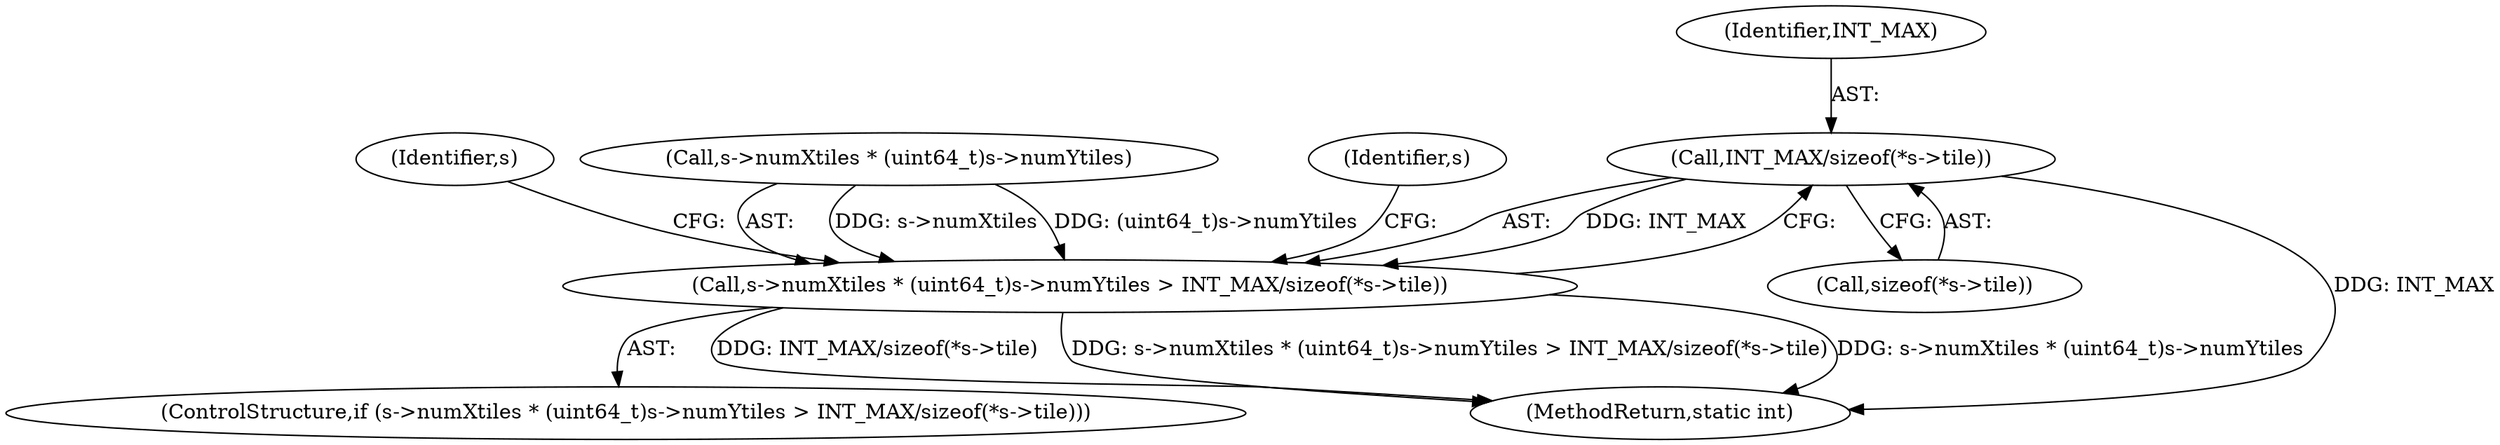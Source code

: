digraph "0_FFmpeg_8bb11c3ca77b52e05a9ed1496a65f8a76e6e2d8f@API" {
"1000506" [label="(Call,INT_MAX/sizeof(*s->tile))"];
"1000496" [label="(Call,s->numXtiles * (uint64_t)s->numYtiles > INT_MAX/sizeof(*s->tile))"];
"1000507" [label="(Identifier,INT_MAX)"];
"1000496" [label="(Call,s->numXtiles * (uint64_t)s->numYtiles > INT_MAX/sizeof(*s->tile))"];
"1000528" [label="(Identifier,s)"];
"1000497" [label="(Call,s->numXtiles * (uint64_t)s->numYtiles)"];
"1000508" [label="(Call,sizeof(*s->tile))"];
"1000516" [label="(Identifier,s)"];
"1000506" [label="(Call,INT_MAX/sizeof(*s->tile))"];
"1000495" [label="(ControlStructure,if (s->numXtiles * (uint64_t)s->numYtiles > INT_MAX/sizeof(*s->tile)))"];
"1000811" [label="(MethodReturn,static int)"];
"1000506" -> "1000496"  [label="AST: "];
"1000506" -> "1000508"  [label="CFG: "];
"1000507" -> "1000506"  [label="AST: "];
"1000508" -> "1000506"  [label="AST: "];
"1000496" -> "1000506"  [label="CFG: "];
"1000506" -> "1000811"  [label="DDG: INT_MAX"];
"1000506" -> "1000496"  [label="DDG: INT_MAX"];
"1000496" -> "1000495"  [label="AST: "];
"1000497" -> "1000496"  [label="AST: "];
"1000516" -> "1000496"  [label="CFG: "];
"1000528" -> "1000496"  [label="CFG: "];
"1000496" -> "1000811"  [label="DDG: INT_MAX/sizeof(*s->tile)"];
"1000496" -> "1000811"  [label="DDG: s->numXtiles * (uint64_t)s->numYtiles > INT_MAX/sizeof(*s->tile)"];
"1000496" -> "1000811"  [label="DDG: s->numXtiles * (uint64_t)s->numYtiles"];
"1000497" -> "1000496"  [label="DDG: s->numXtiles"];
"1000497" -> "1000496"  [label="DDG: (uint64_t)s->numYtiles"];
}

